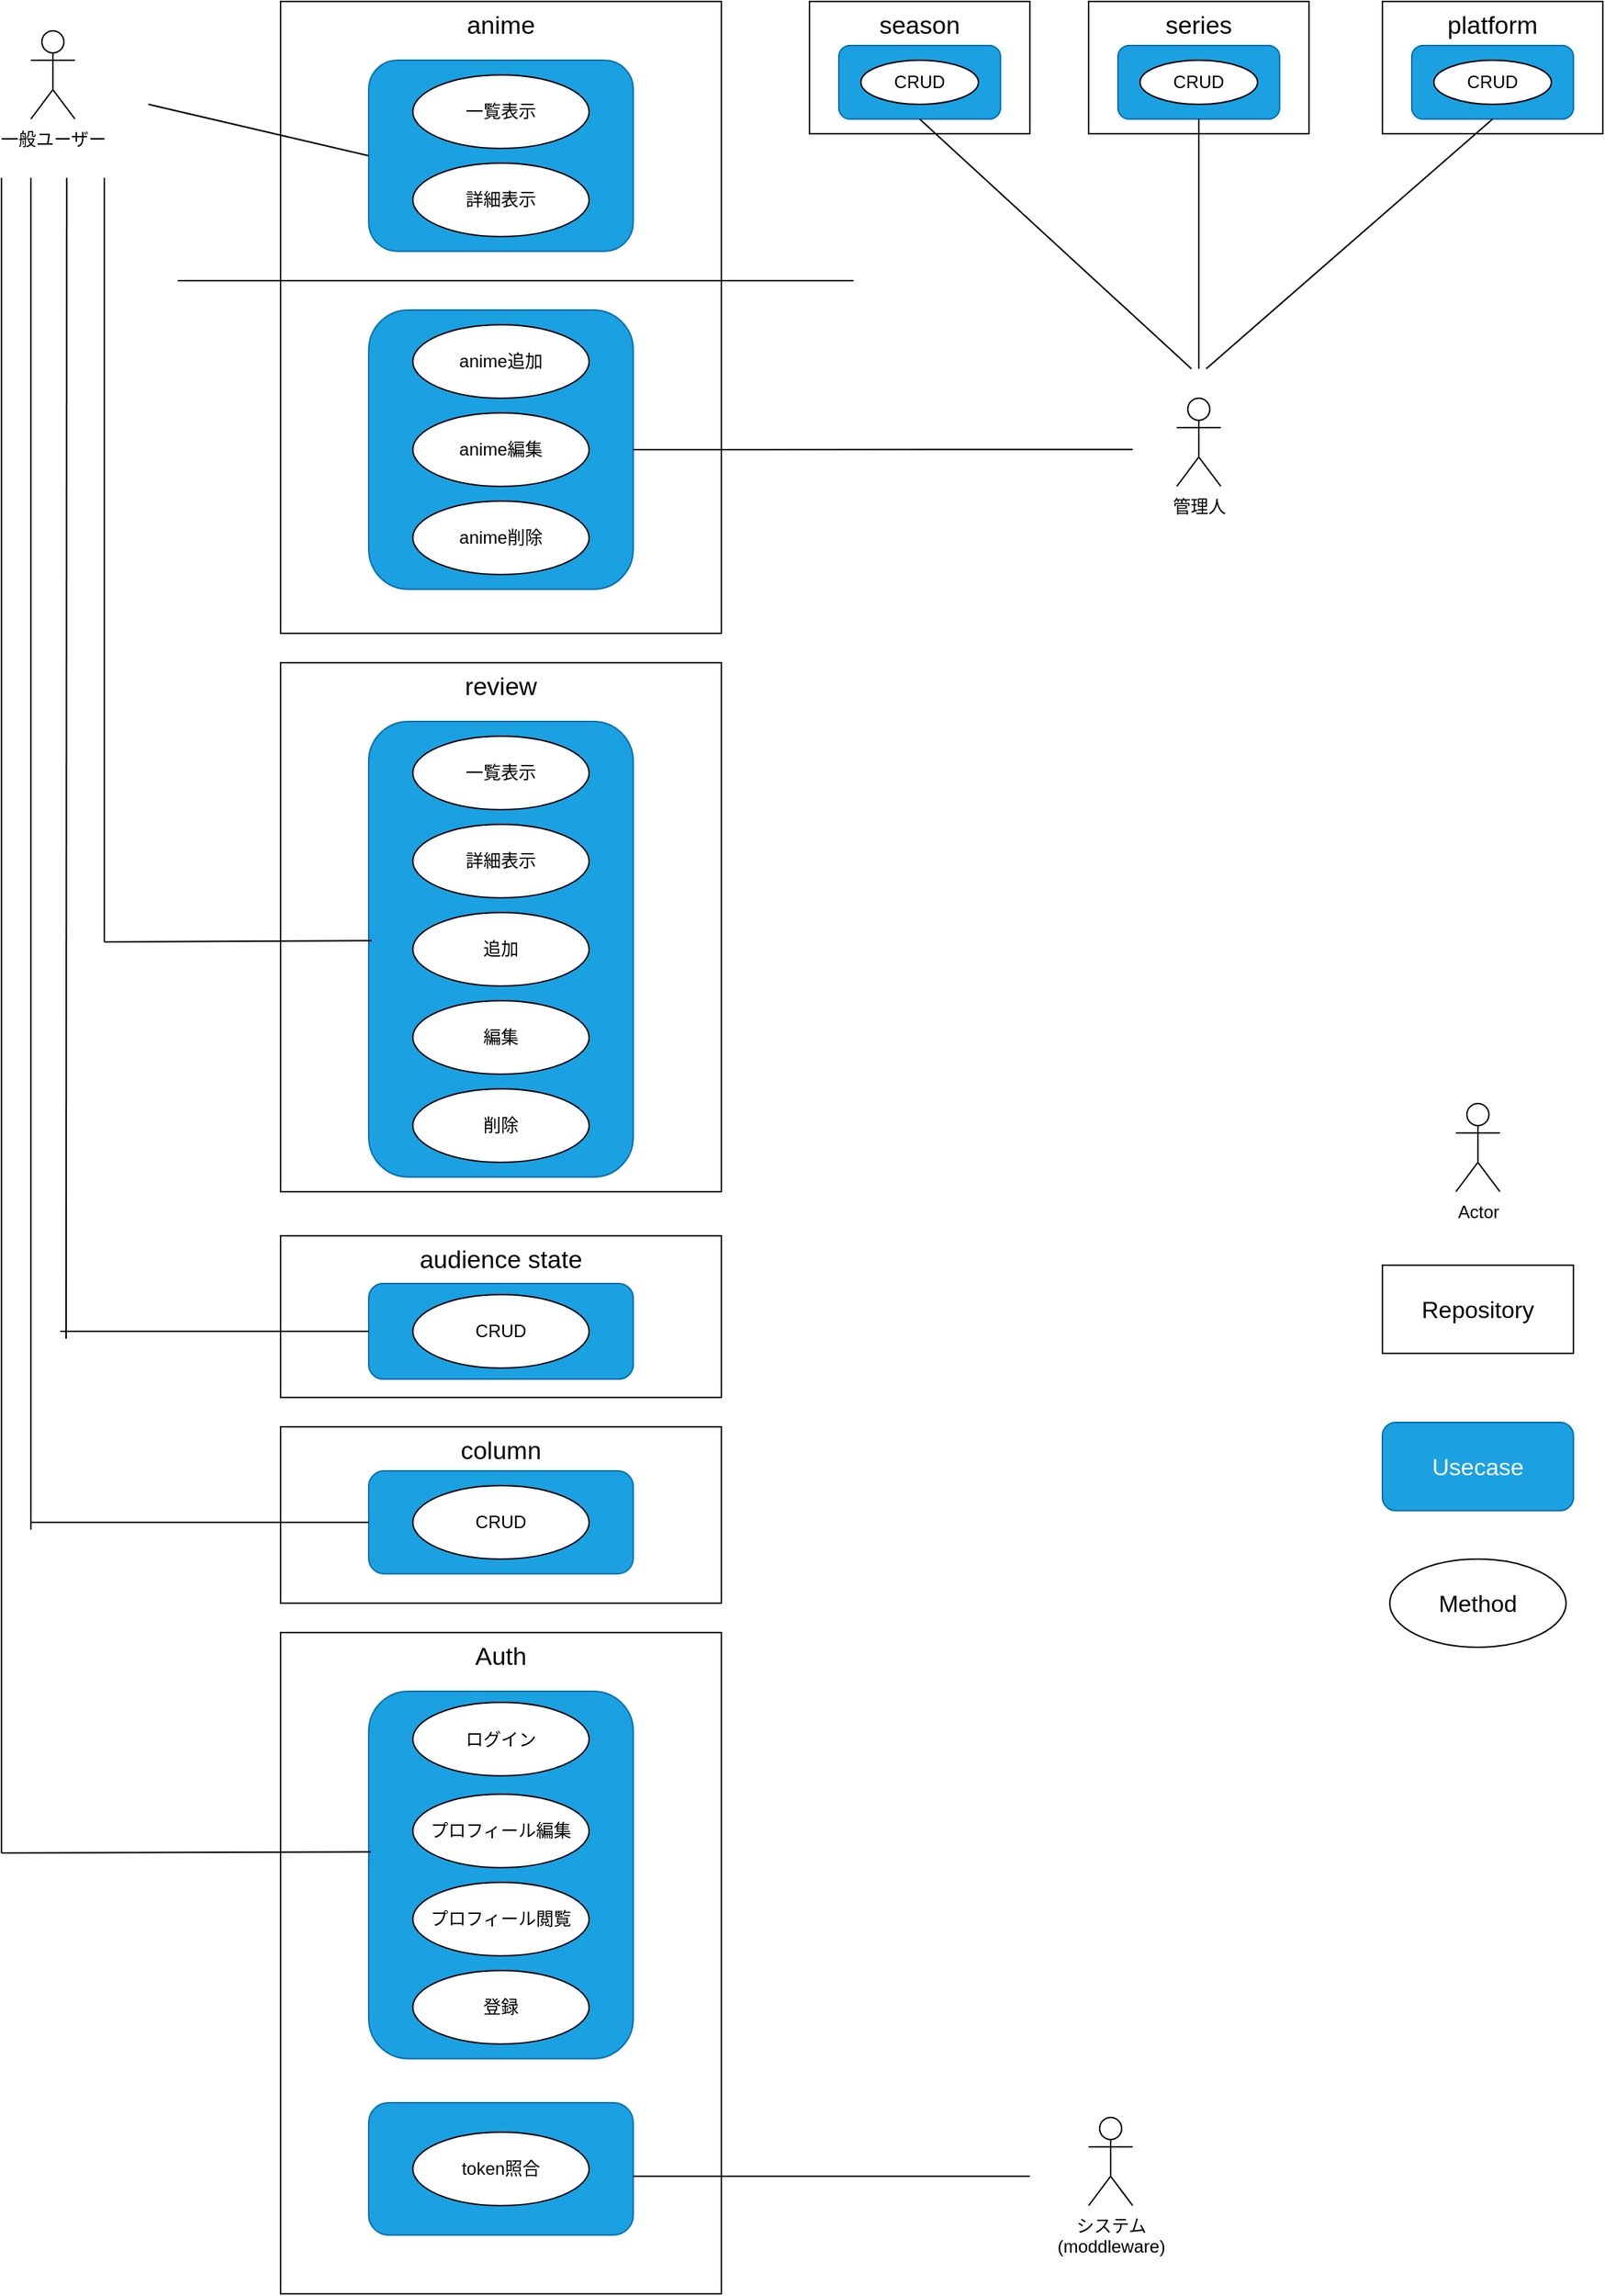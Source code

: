 <mxfile>
    <diagram id="3pCAbenxPF9r6I_-dg4e" name="Page-1">
        <mxGraphModel dx="1808" dy="878" grid="1" gridSize="10" guides="1" tooltips="1" connect="1" arrows="1" fold="1" page="1" pageScale="1" pageWidth="1169" pageHeight="1654" math="0" shadow="0">
            <root>
                <mxCell id="0"/>
                <mxCell id="1" parent="0"/>
                <mxCell id="45" value="season" style="rounded=0;whiteSpace=wrap;html=1;fontSize=17;verticalAlign=top;" parent="1" vertex="1">
                    <mxGeometry x="590" y="70" width="150" height="90" as="geometry"/>
                </mxCell>
                <mxCell id="46" value="series" style="rounded=0;whiteSpace=wrap;html=1;fontSize=17;verticalAlign=top;" parent="1" vertex="1">
                    <mxGeometry x="780" y="70" width="150" height="90" as="geometry"/>
                </mxCell>
                <mxCell id="47" value="platform" style="rounded=0;whiteSpace=wrap;html=1;fontSize=17;verticalAlign=top;" parent="1" vertex="1">
                    <mxGeometry x="980" y="70" width="150" height="90" as="geometry"/>
                </mxCell>
                <mxCell id="93" value="" style="rounded=1;whiteSpace=wrap;html=1;fillColor=#1ba1e2;strokeColor=#006EAF;fontColor=#ffffff;" parent="1" vertex="1">
                    <mxGeometry x="610" y="100" width="110" height="50" as="geometry"/>
                </mxCell>
                <mxCell id="95" value="" style="rounded=1;whiteSpace=wrap;html=1;fillColor=#1ba1e2;strokeColor=#006EAF;fontColor=#ffffff;" parent="1" vertex="1">
                    <mxGeometry x="800" y="100" width="110" height="50" as="geometry"/>
                </mxCell>
                <mxCell id="96" value="" style="rounded=1;whiteSpace=wrap;html=1;fillColor=#1ba1e2;strokeColor=#006EAF;fontColor=#ffffff;" parent="1" vertex="1">
                    <mxGeometry x="1000" y="100" width="110" height="50" as="geometry"/>
                </mxCell>
                <mxCell id="63" value="Auth" style="rounded=0;whiteSpace=wrap;html=1;fontSize=17;verticalAlign=top;" parent="1" vertex="1">
                    <mxGeometry x="230" y="1180" width="300" height="450" as="geometry"/>
                </mxCell>
                <mxCell id="91" value="" style="rounded=1;whiteSpace=wrap;html=1;fillColor=#1ba1e2;strokeColor=#006EAF;fontColor=#ffffff;" parent="1" vertex="1">
                    <mxGeometry x="290" y="1500" width="180" height="90" as="geometry"/>
                </mxCell>
                <mxCell id="90" value="" style="rounded=1;whiteSpace=wrap;html=1;fillColor=#1ba1e2;strokeColor=#006EAF;fontColor=#ffffff;" parent="1" vertex="1">
                    <mxGeometry x="290" y="1220" width="180" height="250" as="geometry"/>
                </mxCell>
                <mxCell id="54" value="column" style="rounded=0;whiteSpace=wrap;html=1;fontSize=17;verticalAlign=top;" parent="1" vertex="1">
                    <mxGeometry x="230" y="1040" width="300" height="120" as="geometry"/>
                </mxCell>
                <mxCell id="89" value="" style="rounded=1;whiteSpace=wrap;html=1;fillColor=#1ba1e2;strokeColor=#006EAF;fontColor=#ffffff;" parent="1" vertex="1">
                    <mxGeometry x="290" y="1070" width="180" height="70" as="geometry"/>
                </mxCell>
                <mxCell id="56" value="audience state" style="rounded=0;whiteSpace=wrap;html=1;fontSize=17;verticalAlign=top;" parent="1" vertex="1">
                    <mxGeometry x="230" y="910" width="300" height="110" as="geometry"/>
                </mxCell>
                <mxCell id="88" value="" style="rounded=1;whiteSpace=wrap;html=1;fillColor=#1ba1e2;strokeColor=#006EAF;fontColor=#ffffff;" parent="1" vertex="1">
                    <mxGeometry x="290" y="942.5" width="180" height="65" as="geometry"/>
                </mxCell>
                <mxCell id="31" value="review" style="rounded=0;whiteSpace=wrap;html=1;fontSize=17;verticalAlign=top;" parent="1" vertex="1">
                    <mxGeometry x="230" y="520" width="300" height="360" as="geometry"/>
                </mxCell>
                <mxCell id="83" value="" style="rounded=1;whiteSpace=wrap;html=1;fillColor=#1ba1e2;strokeColor=#006EAF;fontColor=#ffffff;" parent="1" vertex="1">
                    <mxGeometry x="290" y="560" width="180" height="310" as="geometry"/>
                </mxCell>
                <mxCell id="8" value="anime" style="rounded=0;whiteSpace=wrap;html=1;fontSize=17;verticalAlign=top;" parent="1" vertex="1">
                    <mxGeometry x="230" y="70" width="300" height="430" as="geometry"/>
                </mxCell>
                <mxCell id="80" value="" style="rounded=1;whiteSpace=wrap;html=1;fillColor=#1ba1e2;strokeColor=#006EAF;fontColor=#ffffff;" parent="1" vertex="1">
                    <mxGeometry x="290" y="280" width="180" height="190" as="geometry"/>
                </mxCell>
                <mxCell id="79" value="" style="rounded=1;whiteSpace=wrap;html=1;fillColor=#1ba1e2;strokeColor=#006EAF;fontColor=#ffffff;" parent="1" vertex="1">
                    <mxGeometry x="290" y="110" width="180" height="130" as="geometry"/>
                </mxCell>
                <mxCell id="2" value="一般ユーザー" style="shape=umlActor;verticalLabelPosition=bottom;verticalAlign=top;html=1;outlineConnect=0;" parent="1" vertex="1">
                    <mxGeometry x="60" y="90" width="30" height="60" as="geometry"/>
                </mxCell>
                <mxCell id="5" value="一覧表示" style="ellipse;whiteSpace=wrap;html=1;" parent="1" vertex="1">
                    <mxGeometry x="320" y="120" width="120" height="50" as="geometry"/>
                </mxCell>
                <mxCell id="6" value="詳細表示" style="ellipse;whiteSpace=wrap;html=1;" parent="1" vertex="1">
                    <mxGeometry x="320" y="180" width="120" height="50" as="geometry"/>
                </mxCell>
                <mxCell id="9" value="anime追加" style="ellipse;whiteSpace=wrap;html=1;" parent="1" vertex="1">
                    <mxGeometry x="320" y="290" width="120" height="50" as="geometry"/>
                </mxCell>
                <mxCell id="12" value="anime編集" style="ellipse;whiteSpace=wrap;html=1;" parent="1" vertex="1">
                    <mxGeometry x="320" y="350" width="120" height="50" as="geometry"/>
                </mxCell>
                <mxCell id="13" value="anime削除" style="ellipse;whiteSpace=wrap;html=1;" parent="1" vertex="1">
                    <mxGeometry x="320" y="410" width="120" height="50" as="geometry"/>
                </mxCell>
                <mxCell id="24" value="" style="endArrow=none;html=1;fontSize=17;entryX=0;entryY=0.5;entryDx=0;entryDy=0;" parent="1" target="79" edge="1">
                    <mxGeometry width="50" height="50" relative="1" as="geometry">
                        <mxPoint x="140" y="140" as="sourcePoint"/>
                        <mxPoint x="250" y="180" as="targetPoint"/>
                    </mxGeometry>
                </mxCell>
                <mxCell id="25" value="管理人" style="shape=umlActor;verticalLabelPosition=bottom;verticalAlign=top;html=1;outlineConnect=0;" parent="1" vertex="1">
                    <mxGeometry x="840" y="340" width="30" height="60" as="geometry"/>
                </mxCell>
                <mxCell id="29" value="" style="endArrow=none;html=1;fontSize=17;entryX=1;entryY=0.5;entryDx=0;entryDy=0;" parent="1" target="80" edge="1">
                    <mxGeometry width="50" height="50" relative="1" as="geometry">
                        <mxPoint x="810" y="374.88" as="sourcePoint"/>
                        <mxPoint x="510" y="375" as="targetPoint"/>
                    </mxGeometry>
                </mxCell>
                <mxCell id="32" value="詳細表示" style="ellipse;whiteSpace=wrap;html=1;" parent="1" vertex="1">
                    <mxGeometry x="320" y="630" width="120" height="50" as="geometry"/>
                </mxCell>
                <mxCell id="33" value="一覧表示" style="ellipse;whiteSpace=wrap;html=1;" parent="1" vertex="1">
                    <mxGeometry x="320" y="570" width="120" height="50" as="geometry"/>
                </mxCell>
                <mxCell id="34" value="追加" style="ellipse;whiteSpace=wrap;html=1;" parent="1" vertex="1">
                    <mxGeometry x="320" y="690" width="120" height="50" as="geometry"/>
                </mxCell>
                <mxCell id="35" value="編集" style="ellipse;whiteSpace=wrap;html=1;" parent="1" vertex="1">
                    <mxGeometry x="320" y="750" width="120" height="50" as="geometry"/>
                </mxCell>
                <mxCell id="36" value="削除" style="ellipse;whiteSpace=wrap;html=1;" parent="1" vertex="1">
                    <mxGeometry x="320" y="810" width="120" height="50" as="geometry"/>
                </mxCell>
                <mxCell id="37" value="" style="endArrow=none;html=1;fontSize=17;" parent="1" edge="1">
                    <mxGeometry width="50" height="50" relative="1" as="geometry">
                        <mxPoint x="110" y="710" as="sourcePoint"/>
                        <mxPoint x="110" y="190" as="targetPoint"/>
                    </mxGeometry>
                </mxCell>
                <mxCell id="38" value="" style="endArrow=none;html=1;fontSize=17;exitX=0.011;exitY=0.481;exitDx=0;exitDy=0;exitPerimeter=0;" parent="1" source="83" edge="1">
                    <mxGeometry width="50" height="50" relative="1" as="geometry">
                        <mxPoint x="260" y="710" as="sourcePoint"/>
                        <mxPoint x="110" y="710" as="targetPoint"/>
                    </mxGeometry>
                </mxCell>
                <mxCell id="48" value="" style="endArrow=none;html=1;fontSize=17;" parent="1" edge="1">
                    <mxGeometry width="50" height="50" relative="1" as="geometry">
                        <mxPoint x="855" y="320" as="sourcePoint"/>
                        <mxPoint x="855" y="150" as="targetPoint"/>
                    </mxGeometry>
                </mxCell>
                <mxCell id="49" value="" style="endArrow=none;html=1;fontSize=17;entryX=0.5;entryY=1;entryDx=0;entryDy=0;" parent="1" target="93" edge="1">
                    <mxGeometry width="50" height="50" relative="1" as="geometry">
                        <mxPoint x="850" y="320" as="sourcePoint"/>
                        <mxPoint x="680" y="240" as="targetPoint"/>
                    </mxGeometry>
                </mxCell>
                <mxCell id="50" value="" style="endArrow=none;html=1;fontSize=17;entryX=0.5;entryY=1;entryDx=0;entryDy=0;" parent="1" target="96" edge="1">
                    <mxGeometry width="50" height="50" relative="1" as="geometry">
                        <mxPoint x="860" y="320" as="sourcePoint"/>
                        <mxPoint x="680" y="240" as="targetPoint"/>
                    </mxGeometry>
                </mxCell>
                <mxCell id="51" value="CRUD" style="ellipse;whiteSpace=wrap;html=1;" parent="1" vertex="1">
                    <mxGeometry x="625" y="110" width="80" height="30" as="geometry"/>
                </mxCell>
                <mxCell id="52" value="CRUD" style="ellipse;whiteSpace=wrap;html=1;" parent="1" vertex="1">
                    <mxGeometry x="815" y="110" width="80" height="30" as="geometry"/>
                </mxCell>
                <mxCell id="53" value="CRUD" style="ellipse;whiteSpace=wrap;html=1;" parent="1" vertex="1">
                    <mxGeometry x="1015" y="110" width="80" height="30" as="geometry"/>
                </mxCell>
                <mxCell id="55" value="CRUD" style="ellipse;whiteSpace=wrap;html=1;" parent="1" vertex="1">
                    <mxGeometry x="320" y="1080" width="120" height="50" as="geometry"/>
                </mxCell>
                <mxCell id="57" value="CRUD" style="ellipse;whiteSpace=wrap;html=1;" parent="1" vertex="1">
                    <mxGeometry x="320" y="950" width="120" height="50" as="geometry"/>
                </mxCell>
                <mxCell id="58" value="" style="endArrow=none;html=1;fontSize=17;" parent="1" edge="1">
                    <mxGeometry width="50" height="50" relative="1" as="geometry">
                        <mxPoint x="84" y="980" as="sourcePoint"/>
                        <mxPoint x="84.41" y="190" as="targetPoint"/>
                    </mxGeometry>
                </mxCell>
                <mxCell id="59" value="" style="endArrow=none;html=1;fontSize=17;" parent="1" edge="1">
                    <mxGeometry width="50" height="50" relative="1" as="geometry">
                        <mxPoint x="290" y="975" as="sourcePoint"/>
                        <mxPoint x="80" y="975" as="targetPoint"/>
                    </mxGeometry>
                </mxCell>
                <mxCell id="61" value="" style="endArrow=none;html=1;fontSize=17;" parent="1" edge="1">
                    <mxGeometry width="50" height="50" relative="1" as="geometry">
                        <mxPoint x="60" y="1110" as="sourcePoint"/>
                        <mxPoint x="60" y="190" as="targetPoint"/>
                    </mxGeometry>
                </mxCell>
                <mxCell id="62" value="" style="endArrow=none;html=1;fontSize=17;" parent="1" edge="1">
                    <mxGeometry width="50" height="50" relative="1" as="geometry">
                        <mxPoint x="60" y="1105" as="sourcePoint"/>
                        <mxPoint x="290" y="1105" as="targetPoint"/>
                    </mxGeometry>
                </mxCell>
                <mxCell id="64" value="ログイン" style="ellipse;whiteSpace=wrap;html=1;" parent="1" vertex="1">
                    <mxGeometry x="320" y="1227.5" width="120" height="50" as="geometry"/>
                </mxCell>
                <mxCell id="65" value="プロフィール編集" style="ellipse;whiteSpace=wrap;html=1;" parent="1" vertex="1">
                    <mxGeometry x="320" y="1290" width="120" height="50" as="geometry"/>
                </mxCell>
                <mxCell id="66" value="プロフィール閲覧" style="ellipse;whiteSpace=wrap;html=1;" parent="1" vertex="1">
                    <mxGeometry x="320" y="1350" width="120" height="50" as="geometry"/>
                </mxCell>
                <mxCell id="67" value="登録" style="ellipse;whiteSpace=wrap;html=1;" parent="1" vertex="1">
                    <mxGeometry x="320" y="1410" width="120" height="50" as="geometry"/>
                </mxCell>
                <mxCell id="68" value="token照合" style="ellipse;whiteSpace=wrap;html=1;" parent="1" vertex="1">
                    <mxGeometry x="320" y="1520" width="120" height="50" as="geometry"/>
                </mxCell>
                <mxCell id="70" value="システム&lt;br&gt;(moddleware)" style="shape=umlActor;verticalLabelPosition=bottom;verticalAlign=top;html=1;outlineConnect=0;" parent="1" vertex="1">
                    <mxGeometry x="780" y="1510" width="30" height="60" as="geometry"/>
                </mxCell>
                <mxCell id="71" value="" style="endArrow=none;html=1;fontSize=17;" parent="1" edge="1">
                    <mxGeometry width="50" height="50" relative="1" as="geometry">
                        <mxPoint x="40" y="1330" as="sourcePoint"/>
                        <mxPoint x="40" y="190" as="targetPoint"/>
                    </mxGeometry>
                </mxCell>
                <mxCell id="73" value="" style="endArrow=none;html=1;fontSize=17;entryX=0.008;entryY=0.437;entryDx=0;entryDy=0;entryPerimeter=0;" parent="1" target="90" edge="1">
                    <mxGeometry width="50" height="50" relative="1" as="geometry">
                        <mxPoint x="40" y="1330" as="sourcePoint"/>
                        <mxPoint x="250" y="1330" as="targetPoint"/>
                    </mxGeometry>
                </mxCell>
                <mxCell id="81" value="" style="endArrow=none;html=1;" parent="1" edge="1">
                    <mxGeometry width="50" height="50" relative="1" as="geometry">
                        <mxPoint x="620" y="260" as="sourcePoint"/>
                        <mxPoint x="160" y="260" as="targetPoint"/>
                    </mxGeometry>
                </mxCell>
                <mxCell id="82" style="edgeStyle=orthogonalEdgeStyle;rounded=0;orthogonalLoop=1;jettySize=auto;html=1;exitX=0.5;exitY=1;exitDx=0;exitDy=0;" parent="1" source="32" target="32" edge="1">
                    <mxGeometry relative="1" as="geometry"/>
                </mxCell>
                <mxCell id="84" value="&lt;font style=&quot;font-size: 16px&quot;&gt;Repository&lt;/font&gt;" style="rounded=0;whiteSpace=wrap;html=1;" parent="1" vertex="1">
                    <mxGeometry x="980" y="930" width="130" height="60" as="geometry"/>
                </mxCell>
                <mxCell id="85" value="Actor" style="shape=umlActor;verticalLabelPosition=bottom;verticalAlign=top;html=1;outlineConnect=0;" parent="1" vertex="1">
                    <mxGeometry x="1030" y="820" width="30" height="60" as="geometry"/>
                </mxCell>
                <mxCell id="86" value="&lt;font style=&quot;font-size: 16px&quot;&gt;Usecase&lt;/font&gt;" style="rounded=1;whiteSpace=wrap;html=1;fillColor=#1ba1e2;strokeColor=#006EAF;fontColor=#ffffff;" parent="1" vertex="1">
                    <mxGeometry x="980" y="1037" width="130" height="60" as="geometry"/>
                </mxCell>
                <mxCell id="87" value="&lt;font style=&quot;font-size: 16px&quot;&gt;Method&lt;/font&gt;" style="ellipse;whiteSpace=wrap;html=1;" parent="1" vertex="1">
                    <mxGeometry x="985" y="1130" width="120" height="60" as="geometry"/>
                </mxCell>
                <mxCell id="92" value="" style="endArrow=none;html=1;" parent="1" edge="1">
                    <mxGeometry width="50" height="50" relative="1" as="geometry">
                        <mxPoint x="470" y="1550" as="sourcePoint"/>
                        <mxPoint x="740" y="1550" as="targetPoint"/>
                    </mxGeometry>
                </mxCell>
            </root>
        </mxGraphModel>
    </diagram>
</mxfile>